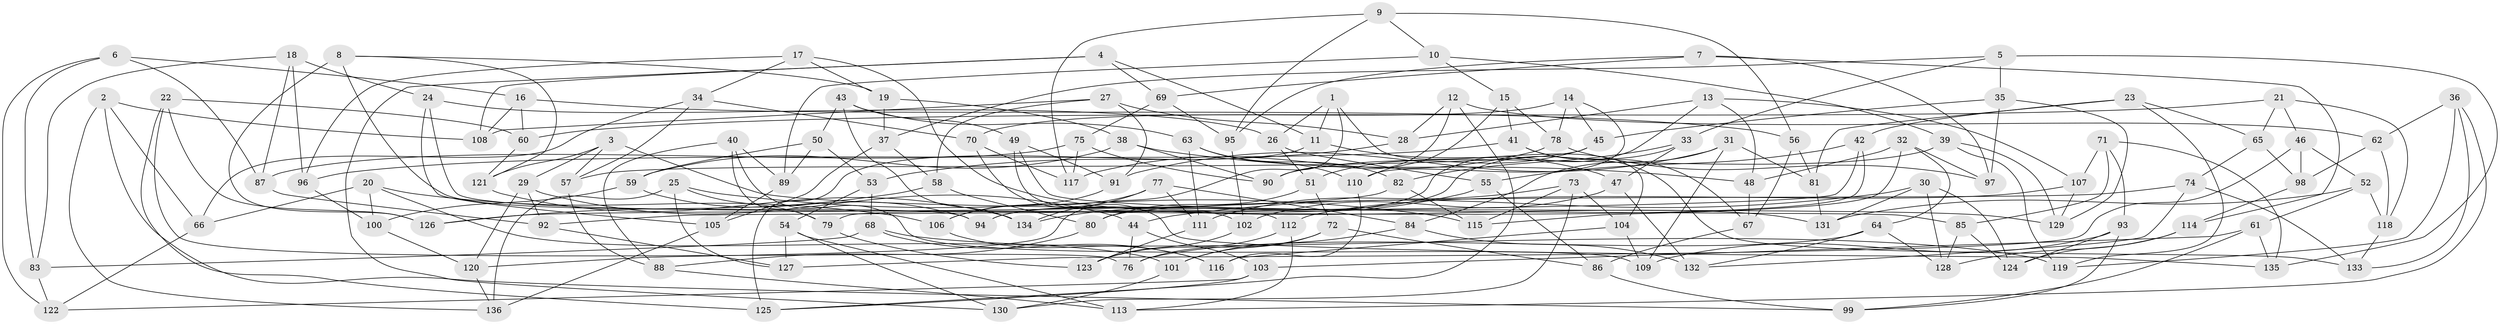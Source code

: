 // Generated by graph-tools (version 1.1) at 2025/58/03/09/25 04:58:49]
// undirected, 136 vertices, 272 edges
graph export_dot {
graph [start="1"]
  node [color=gray90,style=filled];
  1;
  2;
  3;
  4;
  5;
  6;
  7;
  8;
  9;
  10;
  11;
  12;
  13;
  14;
  15;
  16;
  17;
  18;
  19;
  20;
  21;
  22;
  23;
  24;
  25;
  26;
  27;
  28;
  29;
  30;
  31;
  32;
  33;
  34;
  35;
  36;
  37;
  38;
  39;
  40;
  41;
  42;
  43;
  44;
  45;
  46;
  47;
  48;
  49;
  50;
  51;
  52;
  53;
  54;
  55;
  56;
  57;
  58;
  59;
  60;
  61;
  62;
  63;
  64;
  65;
  66;
  67;
  68;
  69;
  70;
  71;
  72;
  73;
  74;
  75;
  76;
  77;
  78;
  79;
  80;
  81;
  82;
  83;
  84;
  85;
  86;
  87;
  88;
  89;
  90;
  91;
  92;
  93;
  94;
  95;
  96;
  97;
  98;
  99;
  100;
  101;
  102;
  103;
  104;
  105;
  106;
  107;
  108;
  109;
  110;
  111;
  112;
  113;
  114;
  115;
  116;
  117;
  118;
  119;
  120;
  121;
  122;
  123;
  124;
  125;
  126;
  127;
  128;
  129;
  130;
  131;
  132;
  133;
  134;
  135;
  136;
  1 -- 104;
  1 -- 11;
  1 -- 120;
  1 -- 26;
  2 -- 66;
  2 -- 108;
  2 -- 136;
  2 -- 99;
  3 -- 29;
  3 -- 129;
  3 -- 57;
  3 -- 121;
  4 -- 130;
  4 -- 11;
  4 -- 108;
  4 -- 69;
  5 -- 33;
  5 -- 135;
  5 -- 35;
  5 -- 37;
  6 -- 83;
  6 -- 87;
  6 -- 16;
  6 -- 122;
  7 -- 114;
  7 -- 69;
  7 -- 95;
  7 -- 97;
  8 -- 121;
  8 -- 126;
  8 -- 19;
  8 -- 94;
  9 -- 117;
  9 -- 95;
  9 -- 10;
  9 -- 56;
  10 -- 15;
  10 -- 89;
  10 -- 39;
  11 -- 125;
  11 -- 47;
  12 -- 90;
  12 -- 62;
  12 -- 125;
  12 -- 28;
  13 -- 94;
  13 -- 28;
  13 -- 48;
  13 -- 107;
  14 -- 45;
  14 -- 78;
  14 -- 70;
  14 -- 110;
  15 -- 110;
  15 -- 41;
  15 -- 78;
  16 -- 56;
  16 -- 108;
  16 -- 60;
  17 -- 131;
  17 -- 19;
  17 -- 96;
  17 -- 34;
  18 -- 87;
  18 -- 96;
  18 -- 83;
  18 -- 24;
  19 -- 38;
  19 -- 37;
  20 -- 101;
  20 -- 66;
  20 -- 106;
  20 -- 100;
  21 -- 118;
  21 -- 65;
  21 -- 46;
  21 -- 60;
  22 -- 125;
  22 -- 76;
  22 -- 126;
  22 -- 60;
  23 -- 65;
  23 -- 119;
  23 -- 81;
  23 -- 42;
  24 -- 105;
  24 -- 112;
  24 -- 26;
  25 -- 115;
  25 -- 136;
  25 -- 127;
  25 -- 79;
  26 -- 55;
  26 -- 51;
  27 -- 91;
  27 -- 58;
  27 -- 28;
  27 -- 108;
  28 -- 53;
  29 -- 44;
  29 -- 120;
  29 -- 92;
  30 -- 128;
  30 -- 44;
  30 -- 124;
  30 -- 131;
  31 -- 81;
  31 -- 91;
  31 -- 109;
  31 -- 84;
  32 -- 48;
  32 -- 64;
  32 -- 115;
  32 -- 97;
  33 -- 47;
  33 -- 94;
  33 -- 82;
  34 -- 66;
  34 -- 70;
  34 -- 57;
  35 -- 129;
  35 -- 45;
  35 -- 97;
  36 -- 133;
  36 -- 119;
  36 -- 62;
  36 -- 113;
  37 -- 105;
  37 -- 58;
  38 -- 90;
  38 -- 59;
  38 -- 48;
  39 -- 119;
  39 -- 90;
  39 -- 129;
  40 -- 89;
  40 -- 88;
  40 -- 79;
  40 -- 109;
  41 -- 96;
  41 -- 133;
  41 -- 67;
  42 -- 92;
  42 -- 55;
  42 -- 79;
  43 -- 134;
  43 -- 50;
  43 -- 63;
  43 -- 49;
  44 -- 76;
  44 -- 103;
  45 -- 57;
  45 -- 51;
  46 -- 127;
  46 -- 52;
  46 -- 98;
  47 -- 132;
  47 -- 102;
  48 -- 67;
  49 -- 85;
  49 -- 91;
  49 -- 102;
  50 -- 59;
  50 -- 89;
  50 -- 53;
  51 -- 80;
  51 -- 72;
  52 -- 118;
  52 -- 61;
  52 -- 131;
  53 -- 54;
  53 -- 68;
  54 -- 130;
  54 -- 113;
  54 -- 127;
  55 -- 86;
  55 -- 134;
  56 -- 67;
  56 -- 81;
  57 -- 88;
  58 -- 126;
  58 -- 80;
  59 -- 94;
  59 -- 100;
  60 -- 121;
  61 -- 103;
  61 -- 99;
  61 -- 135;
  62 -- 98;
  62 -- 118;
  63 -- 111;
  63 -- 110;
  63 -- 82;
  64 -- 128;
  64 -- 76;
  64 -- 132;
  65 -- 98;
  65 -- 74;
  66 -- 122;
  67 -- 86;
  68 -- 119;
  68 -- 116;
  68 -- 83;
  69 -- 95;
  69 -- 75;
  70 -- 117;
  70 -- 135;
  71 -- 85;
  71 -- 135;
  71 -- 93;
  71 -- 107;
  72 -- 101;
  72 -- 76;
  72 -- 86;
  73 -- 115;
  73 -- 130;
  73 -- 111;
  73 -- 104;
  74 -- 80;
  74 -- 132;
  74 -- 133;
  75 -- 87;
  75 -- 117;
  75 -- 90;
  77 -- 111;
  77 -- 106;
  77 -- 134;
  77 -- 84;
  78 -- 97;
  78 -- 117;
  79 -- 123;
  80 -- 88;
  81 -- 131;
  82 -- 115;
  82 -- 126;
  83 -- 122;
  84 -- 101;
  84 -- 132;
  85 -- 124;
  85 -- 128;
  86 -- 99;
  87 -- 92;
  88 -- 113;
  89 -- 105;
  91 -- 106;
  92 -- 127;
  93 -- 109;
  93 -- 99;
  93 -- 124;
  95 -- 102;
  96 -- 100;
  98 -- 114;
  100 -- 120;
  101 -- 130;
  102 -- 123;
  103 -- 125;
  103 -- 122;
  104 -- 116;
  104 -- 109;
  105 -- 136;
  106 -- 116;
  107 -- 129;
  107 -- 112;
  110 -- 116;
  111 -- 123;
  112 -- 113;
  112 -- 123;
  114 -- 124;
  114 -- 128;
  118 -- 133;
  120 -- 136;
  121 -- 134;
}
